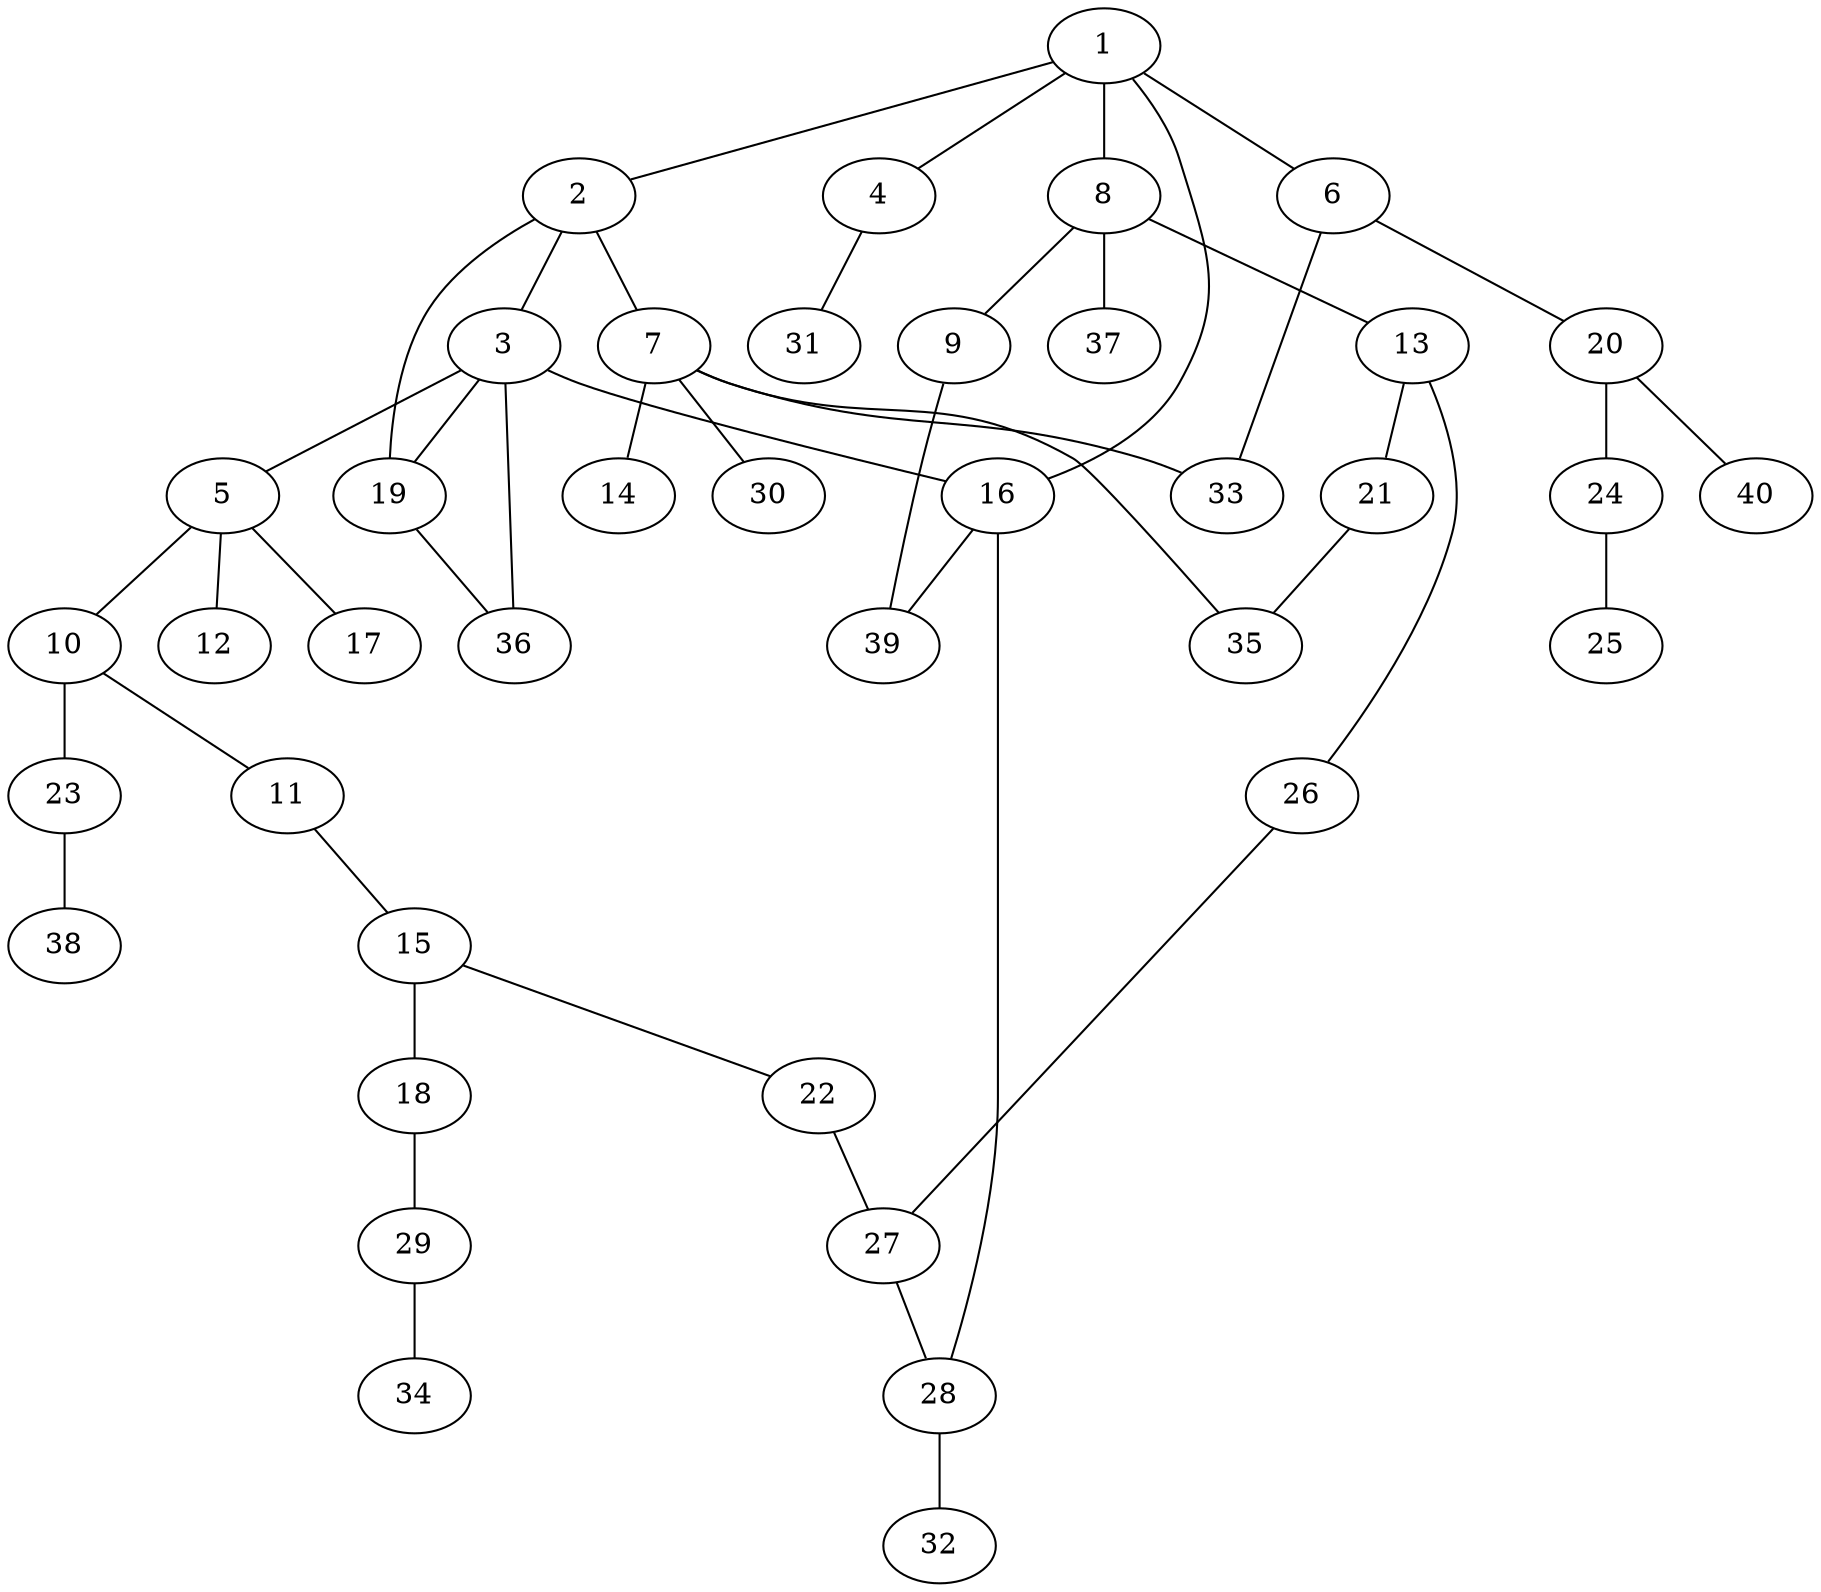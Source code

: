 graph graphname {1--2
1--4
1--6
1--8
1--16
2--3
2--7
2--19
3--5
3--16
3--19
3--36
4--31
5--10
5--12
5--17
6--20
6--33
7--14
7--30
7--33
7--35
8--9
8--13
8--37
9--39
10--11
10--23
11--15
13--21
13--26
15--18
15--22
16--28
16--39
18--29
19--36
20--24
20--40
21--35
22--27
23--38
24--25
26--27
27--28
28--32
29--34
}